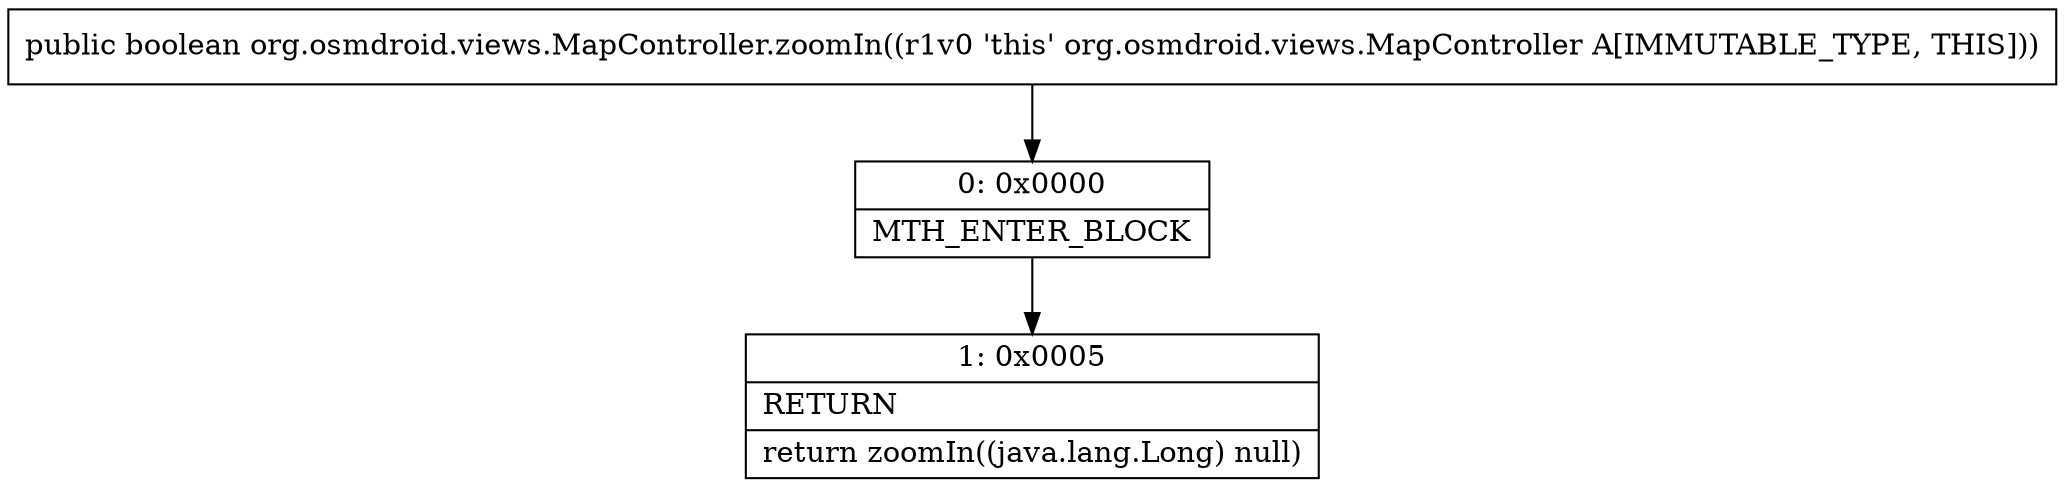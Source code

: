 digraph "CFG fororg.osmdroid.views.MapController.zoomIn()Z" {
Node_0 [shape=record,label="{0\:\ 0x0000|MTH_ENTER_BLOCK\l}"];
Node_1 [shape=record,label="{1\:\ 0x0005|RETURN\l|return zoomIn((java.lang.Long) null)\l}"];
MethodNode[shape=record,label="{public boolean org.osmdroid.views.MapController.zoomIn((r1v0 'this' org.osmdroid.views.MapController A[IMMUTABLE_TYPE, THIS])) }"];
MethodNode -> Node_0;
Node_0 -> Node_1;
}

